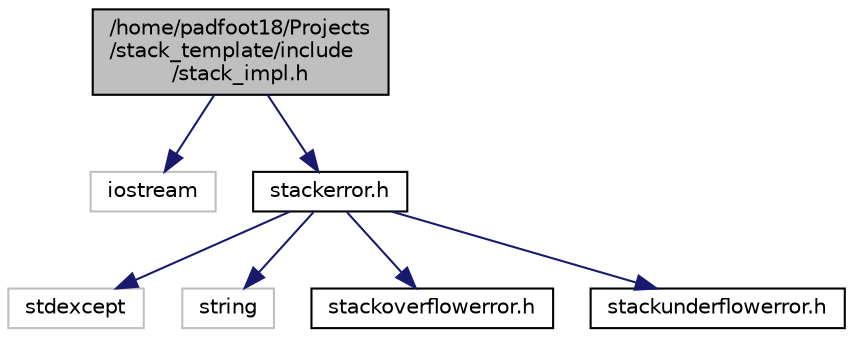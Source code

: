 digraph "/home/padfoot18/Projects/stack_template/include/stack_impl.h"
{
 // LATEX_PDF_SIZE
  edge [fontname="Helvetica",fontsize="10",labelfontname="Helvetica",labelfontsize="10"];
  node [fontname="Helvetica",fontsize="10",shape=record];
  Node1 [label="/home/padfoot18/Projects\l/stack_template/include\l/stack_impl.h",height=0.2,width=0.4,color="black", fillcolor="grey75", style="filled", fontcolor="black",tooltip="Contains implementation of the Stack class template."];
  Node1 -> Node2 [color="midnightblue",fontsize="10",style="solid",fontname="Helvetica"];
  Node2 [label="iostream",height=0.2,width=0.4,color="grey75", fillcolor="white", style="filled",tooltip=" "];
  Node1 -> Node3 [color="midnightblue",fontsize="10",style="solid",fontname="Helvetica"];
  Node3 [label="stackerror.h",height=0.2,width=0.4,color="black", fillcolor="white", style="filled",URL="$stackerror_8h.html",tooltip="Contains implementation of StackError base exception class."];
  Node3 -> Node4 [color="midnightblue",fontsize="10",style="solid",fontname="Helvetica"];
  Node4 [label="stdexcept",height=0.2,width=0.4,color="grey75", fillcolor="white", style="filled",tooltip=" "];
  Node3 -> Node5 [color="midnightblue",fontsize="10",style="solid",fontname="Helvetica"];
  Node5 [label="string",height=0.2,width=0.4,color="grey75", fillcolor="white", style="filled",tooltip=" "];
  Node3 -> Node6 [color="midnightblue",fontsize="10",style="solid",fontname="Helvetica"];
  Node6 [label="stackoverflowerror.h",height=0.2,width=0.4,color="black", fillcolor="white", style="filled",URL="$stackoverflowerror_8h.html",tooltip="Contains implementation of the StackOverflowError class."];
  Node3 -> Node7 [color="midnightblue",fontsize="10",style="solid",fontname="Helvetica"];
  Node7 [label="stackunderflowerror.h",height=0.2,width=0.4,color="black", fillcolor="white", style="filled",URL="$stackunderflowerror_8h.html",tooltip="Contains implementation of the StackUnderflowError class."];
}
